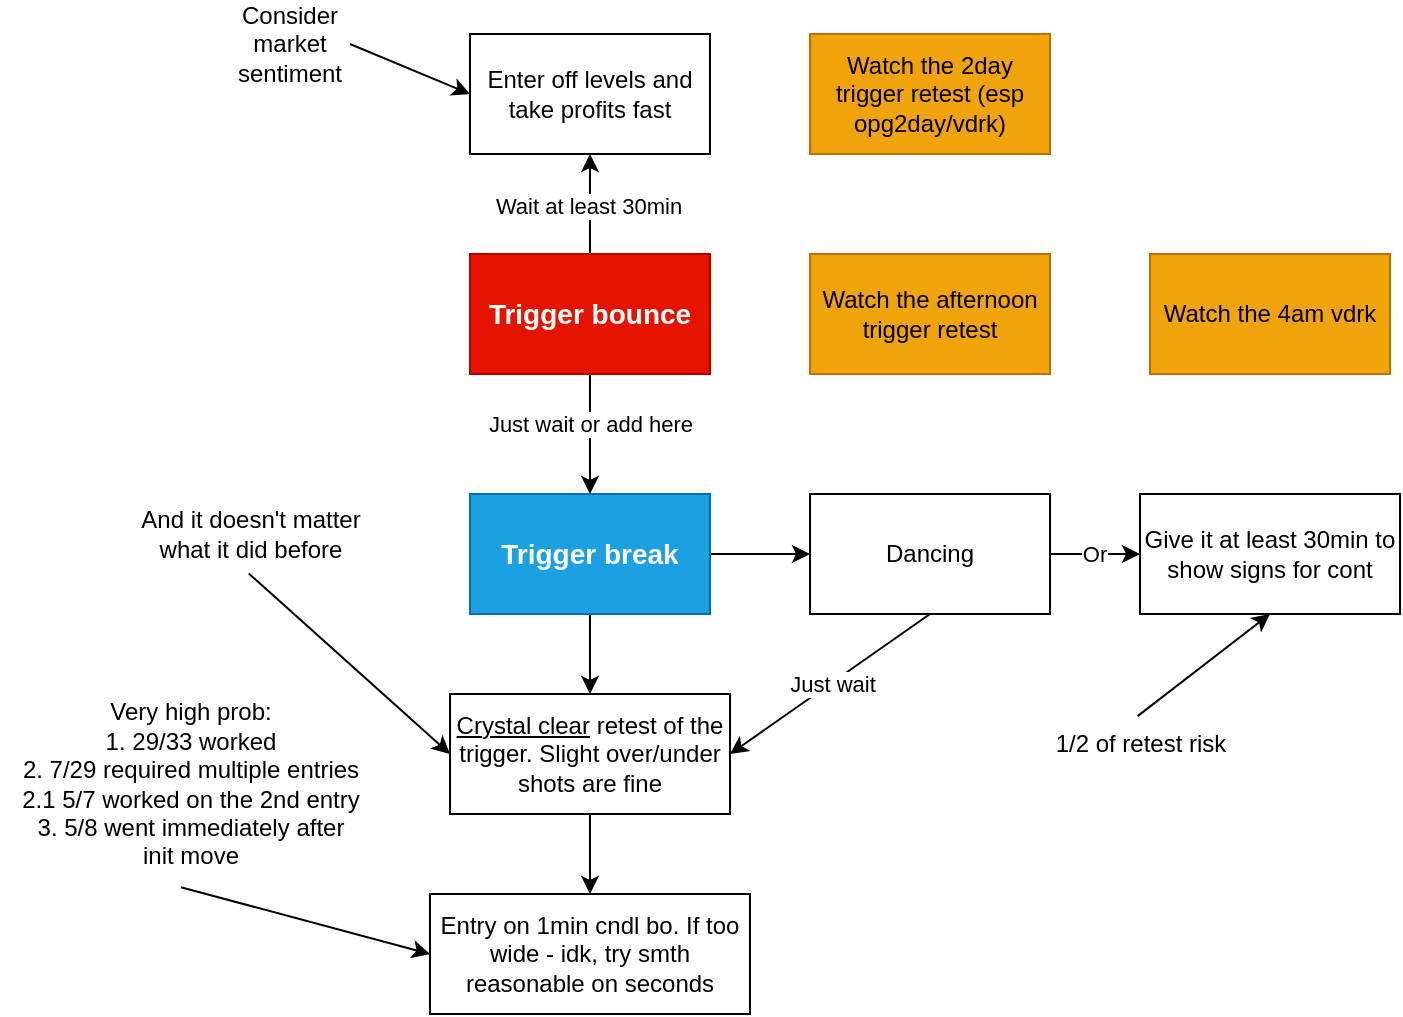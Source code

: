 <mxfile>
    <diagram id="qkrTleqtx85g-oGapfhk" name="Page-1">
        <mxGraphModel dx="1798" dy="1756" grid="1" gridSize="10" guides="1" tooltips="1" connect="1" arrows="1" fold="1" page="1" pageScale="1" pageWidth="850" pageHeight="1100" math="0" shadow="0">
            <root>
                <mxCell id="0"/>
                <mxCell id="1" parent="0"/>
                <mxCell id="4" value="" style="edgeStyle=none;html=1;" parent="1" source="2" target="3" edge="1">
                    <mxGeometry relative="1" as="geometry"/>
                </mxCell>
                <mxCell id="19" style="edgeStyle=none;html=1;exitX=1;exitY=0.5;exitDx=0;exitDy=0;entryX=0;entryY=0.5;entryDx=0;entryDy=0;" edge="1" parent="1" source="2" target="15">
                    <mxGeometry relative="1" as="geometry"/>
                </mxCell>
                <mxCell id="2" value="Trigger break" style="whiteSpace=wrap;html=1;fillColor=#1ba1e2;fontColor=light-dark(#FFFFFF,#FFFCFC);strokeColor=#006EAF;fontStyle=1;fontSize=14;" parent="1" vertex="1">
                    <mxGeometry x="90" y="60" width="120" height="60" as="geometry"/>
                </mxCell>
                <mxCell id="9" value="" style="edgeStyle=none;html=1;" parent="1" source="3" target="8" edge="1">
                    <mxGeometry relative="1" as="geometry"/>
                </mxCell>
                <mxCell id="3" value="&lt;u&gt;Crystal clear&lt;/u&gt; retest of the trigger. Slight over/under shots are fine" style="whiteSpace=wrap;html=1;" parent="1" vertex="1">
                    <mxGeometry x="80" y="160" width="140" height="60" as="geometry"/>
                </mxCell>
                <mxCell id="8" value="Entry on 1min cndl bo. If too wide - idk, try smth reasonable on seconds" style="whiteSpace=wrap;html=1;" parent="1" vertex="1">
                    <mxGeometry x="70" y="260" width="160" height="60" as="geometry"/>
                </mxCell>
                <mxCell id="10" value="&lt;font style=&quot;&quot;&gt;Very high prob:&lt;/font&gt;&lt;div&gt;&lt;font style=&quot;&quot;&gt;1. 29/33 worked&lt;/font&gt;&lt;/div&gt;&lt;div&gt;&lt;font style=&quot;&quot;&gt;2. 7/29 required multiple&amp;nbsp;&lt;span style=&quot;background-color: transparent;&quot;&gt;entries&lt;/span&gt;&lt;/font&gt;&lt;/div&gt;&lt;div&gt;&lt;font style=&quot;&quot;&gt;2.1 5/7 worked on the 2nd entry&lt;/font&gt;&lt;/div&gt;&lt;div&gt;&lt;font style=&quot;&quot;&gt;3. 5/8 went&amp;nbsp;&lt;span style=&quot;background-color: transparent;&quot;&gt;immediately&lt;/span&gt;&lt;span style=&quot;background-color: transparent;&quot;&gt;&amp;nbsp;&lt;/span&gt;&lt;span style=&quot;background-color: transparent;&quot;&gt;after&lt;/span&gt;&lt;/font&gt;&lt;/div&gt;&lt;div&gt;&lt;span style=&quot;background-color: transparent;&quot;&gt;&lt;font style=&quot;&quot;&gt;init move&lt;/font&gt;&lt;/span&gt;&lt;/div&gt;" style="text;html=1;align=center;verticalAlign=middle;resizable=0;points=[];autosize=1;strokeColor=none;fillColor=none;fontColor=light-dark(#000000,#FFFFFF);" parent="1" vertex="1">
                    <mxGeometry x="-145" y="155" width="190" height="100" as="geometry"/>
                </mxCell>
                <mxCell id="11" value="" style="endArrow=classic;html=1;exitX=0.476;exitY=1.016;exitDx=0;exitDy=0;exitPerimeter=0;entryX=0;entryY=0.5;entryDx=0;entryDy=0;" parent="1" source="10" target="8" edge="1">
                    <mxGeometry width="50" height="50" relative="1" as="geometry">
                        <mxPoint x="-10" y="310" as="sourcePoint"/>
                        <mxPoint x="40" y="260" as="targetPoint"/>
                    </mxGeometry>
                </mxCell>
                <mxCell id="12" value="" style="endArrow=classic;html=1;entryX=0;entryY=0.5;entryDx=0;entryDy=0;exitX=0.495;exitY=0.993;exitDx=0;exitDy=0;exitPerimeter=0;" parent="1" source="13" target="3" edge="1">
                    <mxGeometry width="50" height="50" relative="1" as="geometry">
                        <mxPoint y="100" as="sourcePoint"/>
                        <mxPoint x="80" y="110" as="targetPoint"/>
                    </mxGeometry>
                </mxCell>
                <mxCell id="13" value="And it doesn&#39;t matter&lt;div&gt;what it did before&lt;/div&gt;" style="text;html=1;align=center;verticalAlign=middle;resizable=0;points=[];autosize=1;strokeColor=none;fillColor=none;" parent="1" vertex="1">
                    <mxGeometry x="-85" y="60" width="130" height="40" as="geometry"/>
                </mxCell>
                <mxCell id="20" style="edgeStyle=none;html=1;exitX=0.5;exitY=1;exitDx=0;exitDy=0;entryX=1;entryY=0.5;entryDx=0;entryDy=0;" edge="1" parent="1" source="15" target="3">
                    <mxGeometry relative="1" as="geometry"/>
                </mxCell>
                <mxCell id="21" value="Just wait" style="edgeLabel;html=1;align=center;verticalAlign=middle;resizable=0;points=[];" vertex="1" connectable="0" parent="20">
                    <mxGeometry x="-0.01" relative="1" as="geometry">
                        <mxPoint as="offset"/>
                    </mxGeometry>
                </mxCell>
                <mxCell id="24" value="" style="edgeStyle=none;html=1;" edge="1" parent="1" source="15" target="23">
                    <mxGeometry relative="1" as="geometry"/>
                </mxCell>
                <mxCell id="25" value="Or" style="edgeLabel;html=1;align=center;verticalAlign=middle;resizable=0;points=[];" vertex="1" connectable="0" parent="24">
                    <mxGeometry x="-0.146" y="1" relative="1" as="geometry">
                        <mxPoint x="3" y="1" as="offset"/>
                    </mxGeometry>
                </mxCell>
                <mxCell id="15" value="Dancing" style="whiteSpace=wrap;html=1;fontSize=12;fontStyle=0;" parent="1" vertex="1">
                    <mxGeometry x="260" y="60" width="120" height="60" as="geometry"/>
                </mxCell>
                <mxCell id="23" value="Give it at least 30min to show signs for cont" style="whiteSpace=wrap;html=1;fontStyle=0;" vertex="1" parent="1">
                    <mxGeometry x="425" y="60" width="130" height="60" as="geometry"/>
                </mxCell>
                <mxCell id="26" value="1/2 of retest risk" style="text;html=1;align=center;verticalAlign=middle;resizable=0;points=[];autosize=1;strokeColor=none;fillColor=none;" vertex="1" parent="1">
                    <mxGeometry x="370" y="170" width="110" height="30" as="geometry"/>
                </mxCell>
                <mxCell id="27" value="" style="endArrow=classic;html=1;entryX=0.5;entryY=1;entryDx=0;entryDy=0;exitX=0.489;exitY=0.036;exitDx=0;exitDy=0;exitPerimeter=0;" edge="1" parent="1" source="26" target="23">
                    <mxGeometry width="50" height="50" relative="1" as="geometry">
                        <mxPoint x="410" y="180" as="sourcePoint"/>
                        <mxPoint x="460" y="130" as="targetPoint"/>
                    </mxGeometry>
                </mxCell>
                <mxCell id="30" style="edgeStyle=none;html=1;exitX=0.5;exitY=1;exitDx=0;exitDy=0;entryX=0.5;entryY=0;entryDx=0;entryDy=0;" edge="1" parent="1" source="29" target="2">
                    <mxGeometry relative="1" as="geometry"/>
                </mxCell>
                <mxCell id="31" value="Just wait or add here" style="edgeLabel;html=1;align=center;verticalAlign=middle;resizable=0;points=[];" vertex="1" connectable="0" parent="30">
                    <mxGeometry x="-0.182" relative="1" as="geometry">
                        <mxPoint as="offset"/>
                    </mxGeometry>
                </mxCell>
                <mxCell id="32" style="edgeStyle=none;html=1;exitX=0.5;exitY=0;exitDx=0;exitDy=0;entryX=0.5;entryY=1;entryDx=0;entryDy=0;" edge="1" parent="1" source="29" target="33">
                    <mxGeometry relative="1" as="geometry">
                        <mxPoint x="149.905" y="-100" as="targetPoint"/>
                    </mxGeometry>
                </mxCell>
                <mxCell id="34" value="Wait at least 30min" style="edgeLabel;html=1;align=center;verticalAlign=middle;resizable=0;points=[];" vertex="1" connectable="0" parent="32">
                    <mxGeometry x="-0.029" y="1" relative="1" as="geometry">
                        <mxPoint as="offset"/>
                    </mxGeometry>
                </mxCell>
                <mxCell id="29" value="Trigger bounce" style="whiteSpace=wrap;html=1;fillColor=#e51400;fontColor=light-dark(#FFFFFF,#FFFFFF);strokeColor=#B20000;fontStyle=1;fontSize=14;" vertex="1" parent="1">
                    <mxGeometry x="90" y="-60" width="120" height="60" as="geometry"/>
                </mxCell>
                <mxCell id="33" value="Enter off levels and take profits fast" style="rounded=0;whiteSpace=wrap;html=1;" vertex="1" parent="1">
                    <mxGeometry x="90" y="-170" width="120" height="60" as="geometry"/>
                </mxCell>
                <mxCell id="35" value="Watch the afternoon trigger retest" style="whiteSpace=wrap;html=1;fillColor=#f0a30a;strokeColor=#BD7000;fontColor=#000000;" vertex="1" parent="1">
                    <mxGeometry x="260" y="-60" width="120" height="60" as="geometry"/>
                </mxCell>
                <mxCell id="36" value="Watch the 2day trigger retest (esp opg2day/vdrk)" style="whiteSpace=wrap;html=1;fillColor=#f0a30a;strokeColor=#BD7000;fontColor=#000000;" vertex="1" parent="1">
                    <mxGeometry x="260" y="-170" width="120" height="60" as="geometry"/>
                </mxCell>
                <mxCell id="37" value="Watch the 4am vdrk" style="whiteSpace=wrap;html=1;fillColor=#f0a30a;strokeColor=#BD7000;fontColor=#000000;" vertex="1" parent="1">
                    <mxGeometry x="430" y="-60" width="120" height="60" as="geometry"/>
                </mxCell>
                <mxCell id="41" style="edgeStyle=none;html=1;exitX=1;exitY=0.5;exitDx=0;exitDy=0;entryX=0;entryY=0.5;entryDx=0;entryDy=0;" edge="1" parent="1" source="38" target="33">
                    <mxGeometry relative="1" as="geometry"/>
                </mxCell>
                <mxCell id="38" value="Consider market sentiment" style="text;html=1;align=center;verticalAlign=middle;whiteSpace=wrap;rounded=0;" vertex="1" parent="1">
                    <mxGeometry x="-30" y="-180" width="60" height="30" as="geometry"/>
                </mxCell>
            </root>
        </mxGraphModel>
    </diagram>
</mxfile>